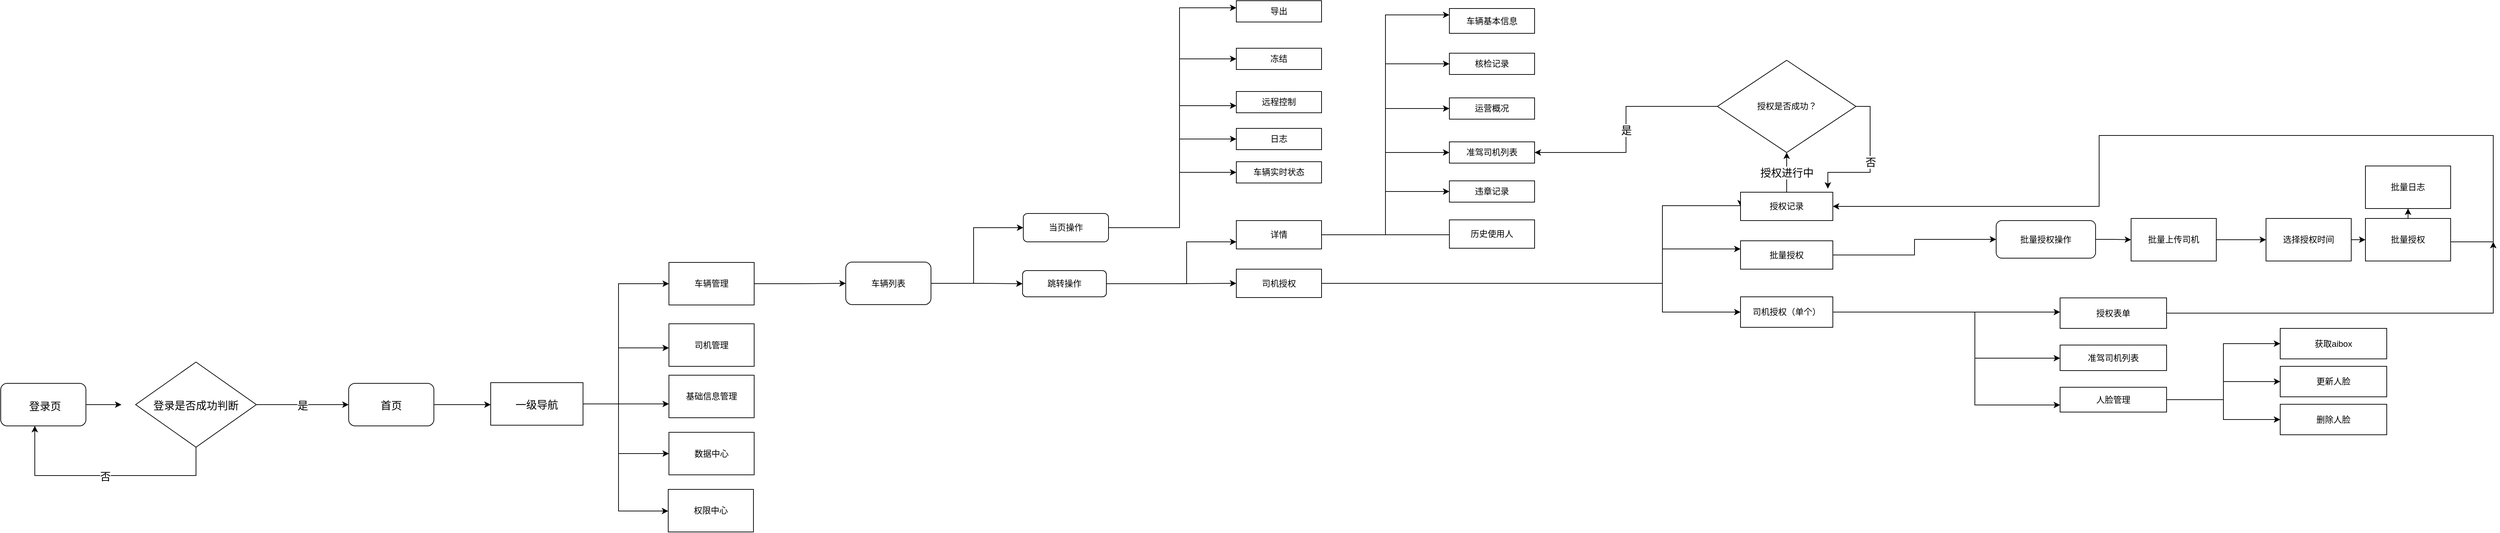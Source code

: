 <mxfile pages="1" version="11.2.8" type="github"><diagram id="k0laQKCGtBk9bXIj1Ipj" name="Page-1"><mxGraphModel dx="1408" dy="699" grid="1" gridSize="10" guides="1" tooltips="1" connect="1" arrows="1" fold="1" page="1" pageScale="1" pageWidth="4000" pageHeight="1169" math="0" shadow="0"><root><mxCell id="0"/><mxCell id="1" parent="0"/><mxCell id="FjoURHyReWSN31-3Hm74-12" value="" style="edgeStyle=orthogonalEdgeStyle;rounded=0;orthogonalLoop=1;jettySize=auto;html=1;fontSize=15;" parent="1" source="FjoURHyReWSN31-3Hm74-6" edge="1"><mxGeometry relative="1" as="geometry"><mxPoint x="270" y="609.5" as="targetPoint"/></mxGeometry></mxCell><mxCell id="FjoURHyReWSN31-3Hm74-6" value="" style="rounded=1;whiteSpace=wrap;html=1;" parent="1" vertex="1"><mxGeometry x="100" y="579.5" width="120" height="60" as="geometry"/></mxCell><mxCell id="FjoURHyReWSN31-3Hm74-7" value="登录页" style="text;html=1;fontSize=15;" parent="1" vertex="1"><mxGeometry x="138" y="596" width="40" height="25" as="geometry"/></mxCell><mxCell id="FjoURHyReWSN31-3Hm74-11" value="登录是否成功判断" style="rhombus;whiteSpace=wrap;html=1;fontSize=15;" parent="1" vertex="1"><mxGeometry x="290" y="549.5" width="170" height="120" as="geometry"/></mxCell><mxCell id="FjoURHyReWSN31-3Hm74-15" value="否" style="edgeStyle=orthogonalEdgeStyle;rounded=0;orthogonalLoop=1;jettySize=auto;html=1;exitX=0.5;exitY=1;exitDx=0;exitDy=0;fontSize=15;" parent="1" source="FjoURHyReWSN31-3Hm74-11" edge="1"><mxGeometry relative="1" as="geometry"><mxPoint x="148" y="639.5" as="targetPoint"/><Array as="points"><mxPoint x="375" y="709.5"/><mxPoint x="148" y="709.5"/></Array></mxGeometry></mxCell><mxCell id="wtXR2Ke20JIJjGcM48Gb-2" value="" style="edgeStyle=orthogonalEdgeStyle;rounded=0;orthogonalLoop=1;jettySize=auto;html=1;fontSize=15;" edge="1" parent="1" source="FjoURHyReWSN31-3Hm74-19"><mxGeometry relative="1" as="geometry"><mxPoint x="790" y="609.5" as="targetPoint"/></mxGeometry></mxCell><mxCell id="FjoURHyReWSN31-3Hm74-19" value="首页" style="rounded=1;whiteSpace=wrap;html=1;fontSize=15;" parent="1" vertex="1"><mxGeometry x="590" y="579.5" width="120" height="60" as="geometry"/></mxCell><mxCell id="FjoURHyReWSN31-3Hm74-23" value="是" style="edgeStyle=orthogonalEdgeStyle;rounded=0;orthogonalLoop=1;jettySize=auto;html=1;fontSize=15;" parent="1" source="FjoURHyReWSN31-3Hm74-11" target="FjoURHyReWSN31-3Hm74-19" edge="1"><mxGeometry relative="1" as="geometry"/></mxCell><mxCell id="wtXR2Ke20JIJjGcM48Gb-34" style="edgeStyle=orthogonalEdgeStyle;rounded=0;orthogonalLoop=1;jettySize=auto;html=1;exitX=1;exitY=0.5;exitDx=0;exitDy=0;fontSize=15;" edge="1" parent="1" source="wtXR2Ke20JIJjGcM48Gb-4" target="wtXR2Ke20JIJjGcM48Gb-49"><mxGeometry relative="1" as="geometry"><mxPoint x="1055" y="532.5" as="targetPoint"/><Array as="points"><mxPoint x="1000" y="608.5"/><mxPoint x="1000" y="608.5"/></Array></mxGeometry></mxCell><mxCell id="wtXR2Ke20JIJjGcM48Gb-36" style="edgeStyle=orthogonalEdgeStyle;rounded=0;orthogonalLoop=1;jettySize=auto;html=1;exitX=1;exitY=0.5;exitDx=0;exitDy=0;fontSize=15;" edge="1" parent="1" source="wtXR2Ke20JIJjGcM48Gb-4" target="wtXR2Ke20JIJjGcM48Gb-48"><mxGeometry relative="1" as="geometry"><mxPoint x="1055" y="479.5" as="targetPoint"/><Array as="points"><mxPoint x="970" y="608.5"/><mxPoint x="970" y="529.5"/></Array></mxGeometry></mxCell><mxCell id="wtXR2Ke20JIJjGcM48Gb-39" style="edgeStyle=orthogonalEdgeStyle;rounded=0;orthogonalLoop=1;jettySize=auto;html=1;exitX=1;exitY=0.5;exitDx=0;exitDy=0;fontSize=15;" edge="1" parent="1" source="wtXR2Ke20JIJjGcM48Gb-4" target="wtXR2Ke20JIJjGcM48Gb-46"><mxGeometry relative="1" as="geometry"><mxPoint x="1055" y="399.5" as="targetPoint"/><Array as="points"><mxPoint x="970" y="608.5"/></Array></mxGeometry></mxCell><mxCell id="wtXR2Ke20JIJjGcM48Gb-42" style="edgeStyle=orthogonalEdgeStyle;rounded=0;orthogonalLoop=1;jettySize=auto;html=1;exitX=1;exitY=0.5;exitDx=0;exitDy=0;fontSize=15;" edge="1" parent="1" source="wtXR2Ke20JIJjGcM48Gb-4" target="wtXR2Ke20JIJjGcM48Gb-50"><mxGeometry relative="1" as="geometry"><mxPoint x="1056" y="578.5" as="targetPoint"/><Array as="points"><mxPoint x="970" y="608.5"/><mxPoint x="970" y="678.5"/></Array></mxGeometry></mxCell><mxCell id="wtXR2Ke20JIJjGcM48Gb-44" style="edgeStyle=orthogonalEdgeStyle;rounded=0;orthogonalLoop=1;jettySize=auto;html=1;exitX=1;exitY=0.5;exitDx=0;exitDy=0;fontSize=15;" edge="1" parent="1" source="wtXR2Ke20JIJjGcM48Gb-4" target="wtXR2Ke20JIJjGcM48Gb-51"><mxGeometry relative="1" as="geometry"><mxPoint x="1055" y="639.5" as="targetPoint"/><Array as="points"><mxPoint x="970" y="608.5"/><mxPoint x="970" y="759.5"/></Array></mxGeometry></mxCell><mxCell id="wtXR2Ke20JIJjGcM48Gb-4" value="一级导航" style="rounded=0;whiteSpace=wrap;html=1;fontSize=15;" vertex="1" parent="1"><mxGeometry x="790" y="578.5" width="130" height="60" as="geometry"/></mxCell><mxCell id="wtXR2Ke20JIJjGcM48Gb-54" style="edgeStyle=orthogonalEdgeStyle;rounded=0;orthogonalLoop=1;jettySize=auto;html=1;exitX=1;exitY=0.5;exitDx=0;exitDy=0;fontSize=15;" edge="1" parent="1" source="wtXR2Ke20JIJjGcM48Gb-46" target="wtXR2Ke20JIJjGcM48Gb-55"><mxGeometry relative="1" as="geometry"><mxPoint x="1240" y="439.5" as="targetPoint"/></mxGeometry></mxCell><mxCell id="wtXR2Ke20JIJjGcM48Gb-46" value="车辆管理" style="rounded=0;whiteSpace=wrap;html=1;" vertex="1" parent="1"><mxGeometry x="1041" y="409" width="120" height="60" as="geometry"/></mxCell><mxCell id="wtXR2Ke20JIJjGcM48Gb-48" value="司机管理" style="rounded=0;whiteSpace=wrap;html=1;" vertex="1" parent="1"><mxGeometry x="1041" y="495.5" width="120" height="60" as="geometry"/></mxCell><mxCell id="wtXR2Ke20JIJjGcM48Gb-49" value="基础信息管理" style="rounded=0;whiteSpace=wrap;html=1;" vertex="1" parent="1"><mxGeometry x="1041" y="568" width="120" height="60" as="geometry"/></mxCell><mxCell id="wtXR2Ke20JIJjGcM48Gb-50" value="数据中心" style="rounded=0;whiteSpace=wrap;html=1;" vertex="1" parent="1"><mxGeometry x="1041" y="648.5" width="120" height="60" as="geometry"/></mxCell><mxCell id="wtXR2Ke20JIJjGcM48Gb-51" value="权限中心" style="rounded=0;whiteSpace=wrap;html=1;" vertex="1" parent="1"><mxGeometry x="1040" y="729" width="120" height="60" as="geometry"/></mxCell><mxCell id="wtXR2Ke20JIJjGcM48Gb-56" style="edgeStyle=orthogonalEdgeStyle;rounded=0;orthogonalLoop=1;jettySize=auto;html=1;exitX=1;exitY=0.5;exitDx=0;exitDy=0;fontSize=15;" edge="1" parent="1" source="wtXR2Ke20JIJjGcM48Gb-55" target="wtXR2Ke20JIJjGcM48Gb-57"><mxGeometry relative="1" as="geometry"><mxPoint x="1520" y="350" as="targetPoint"/><Array as="points"><mxPoint x="1470" y="439"/><mxPoint x="1470" y="360"/></Array></mxGeometry></mxCell><mxCell id="wtXR2Ke20JIJjGcM48Gb-58" style="edgeStyle=orthogonalEdgeStyle;rounded=0;orthogonalLoop=1;jettySize=auto;html=1;exitX=1;exitY=0.5;exitDx=0;exitDy=0;fontSize=15;" edge="1" parent="1" source="wtXR2Ke20JIJjGcM48Gb-55" target="wtXR2Ke20JIJjGcM48Gb-59"><mxGeometry relative="1" as="geometry"><mxPoint x="1550" y="470" as="targetPoint"/></mxGeometry></mxCell><mxCell id="wtXR2Ke20JIJjGcM48Gb-55" value="车辆列表" style="rounded=1;whiteSpace=wrap;html=1;" vertex="1" parent="1"><mxGeometry x="1290" y="408.5" width="120" height="60" as="geometry"/></mxCell><mxCell id="wtXR2Ke20JIJjGcM48Gb-60" style="edgeStyle=orthogonalEdgeStyle;rounded=0;orthogonalLoop=1;jettySize=auto;html=1;exitX=1;exitY=0.5;exitDx=0;exitDy=0;fontSize=15;" edge="1" parent="1" source="wtXR2Ke20JIJjGcM48Gb-57" target="wtXR2Ke20JIJjGcM48Gb-62"><mxGeometry relative="1" as="geometry"><mxPoint x="1800" y="210" as="targetPoint"/><Array as="points"><mxPoint x="1760" y="360"/><mxPoint x="1760" y="50"/></Array></mxGeometry></mxCell><mxCell id="wtXR2Ke20JIJjGcM48Gb-61" style="edgeStyle=orthogonalEdgeStyle;rounded=0;orthogonalLoop=1;jettySize=auto;html=1;exitX=1;exitY=0.5;exitDx=0;exitDy=0;fontSize=15;" edge="1" parent="1" source="wtXR2Ke20JIJjGcM48Gb-57" target="wtXR2Ke20JIJjGcM48Gb-70"><mxGeometry relative="1" as="geometry"><mxPoint x="1820" y="180" as="targetPoint"/><Array as="points"><mxPoint x="1760" y="360"/><mxPoint x="1760" y="122"/></Array></mxGeometry></mxCell><mxCell id="wtXR2Ke20JIJjGcM48Gb-64" style="edgeStyle=orthogonalEdgeStyle;rounded=0;orthogonalLoop=1;jettySize=auto;html=1;exitX=1;exitY=0.5;exitDx=0;exitDy=0;fontSize=15;" edge="1" parent="1" source="wtXR2Ke20JIJjGcM48Gb-57" target="wtXR2Ke20JIJjGcM48Gb-73"><mxGeometry relative="1" as="geometry"><mxPoint x="1820" y="243" as="targetPoint"/><Array as="points"><mxPoint x="1760" y="360"/><mxPoint x="1760" y="188"/></Array></mxGeometry></mxCell><mxCell id="wtXR2Ke20JIJjGcM48Gb-66" style="edgeStyle=orthogonalEdgeStyle;rounded=0;orthogonalLoop=1;jettySize=auto;html=1;exitX=1;exitY=0.5;exitDx=0;exitDy=0;fontSize=15;entryX=0;entryY=0.5;entryDx=0;entryDy=0;" edge="1" parent="1" source="wtXR2Ke20JIJjGcM48Gb-57" target="wtXR2Ke20JIJjGcM48Gb-74"><mxGeometry relative="1" as="geometry"><mxPoint x="1820" y="330" as="targetPoint"/><Array as="points"><mxPoint x="1760" y="360"/><mxPoint x="1760" y="235"/></Array></mxGeometry></mxCell><mxCell id="wtXR2Ke20JIJjGcM48Gb-68" style="edgeStyle=orthogonalEdgeStyle;rounded=0;orthogonalLoop=1;jettySize=auto;html=1;exitX=1;exitY=0.5;exitDx=0;exitDy=0;fontSize=15;" edge="1" parent="1" source="wtXR2Ke20JIJjGcM48Gb-57" target="wtXR2Ke20JIJjGcM48Gb-75"><mxGeometry relative="1" as="geometry"><mxPoint x="1820" y="400" as="targetPoint"/><Array as="points"><mxPoint x="1760" y="360"/><mxPoint x="1760" y="282"/></Array></mxGeometry></mxCell><mxCell id="wtXR2Ke20JIJjGcM48Gb-57" value="当页操作" style="rounded=1;whiteSpace=wrap;html=1;" vertex="1" parent="1"><mxGeometry x="1540" y="340" width="120" height="40" as="geometry"/></mxCell><mxCell id="wtXR2Ke20JIJjGcM48Gb-76" style="edgeStyle=orthogonalEdgeStyle;rounded=0;orthogonalLoop=1;jettySize=auto;html=1;exitX=1;exitY=0.5;exitDx=0;exitDy=0;fontSize=15;" edge="1" parent="1" source="wtXR2Ke20JIJjGcM48Gb-59" target="wtXR2Ke20JIJjGcM48Gb-77"><mxGeometry relative="1" as="geometry"><mxPoint x="1850" y="390" as="targetPoint"/><Array as="points"><mxPoint x="1770" y="439"/><mxPoint x="1770" y="380"/></Array></mxGeometry></mxCell><mxCell id="wtXR2Ke20JIJjGcM48Gb-78" style="edgeStyle=orthogonalEdgeStyle;rounded=0;orthogonalLoop=1;jettySize=auto;html=1;exitX=1;exitY=0.5;exitDx=0;exitDy=0;fontSize=15;" edge="1" parent="1" source="wtXR2Ke20JIJjGcM48Gb-59" target="wtXR2Ke20JIJjGcM48Gb-80"><mxGeometry relative="1" as="geometry"><mxPoint x="1810" y="439" as="targetPoint"/><Array as="points"/></mxGeometry></mxCell><mxCell id="wtXR2Ke20JIJjGcM48Gb-59" value="跳转操作" style="rounded=1;whiteSpace=wrap;html=1;" vertex="1" parent="1"><mxGeometry x="1539" y="420.5" width="118" height="37" as="geometry"/></mxCell><mxCell id="wtXR2Ke20JIJjGcM48Gb-62" value="导出" style="rounded=0;whiteSpace=wrap;html=1;" vertex="1" parent="1"><mxGeometry x="1840" y="40" width="120" height="30" as="geometry"/></mxCell><mxCell id="wtXR2Ke20JIJjGcM48Gb-70" value="冻结" style="rounded=0;whiteSpace=wrap;html=1;" vertex="1" parent="1"><mxGeometry x="1840" y="107" width="120" height="30" as="geometry"/></mxCell><mxCell id="wtXR2Ke20JIJjGcM48Gb-73" value="远程控制" style="rounded=0;whiteSpace=wrap;html=1;" vertex="1" parent="1"><mxGeometry x="1840" y="168" width="120" height="30" as="geometry"/></mxCell><mxCell id="wtXR2Ke20JIJjGcM48Gb-74" value="日志" style="rounded=0;whiteSpace=wrap;html=1;" vertex="1" parent="1"><mxGeometry x="1840" y="220" width="120" height="30" as="geometry"/></mxCell><mxCell id="wtXR2Ke20JIJjGcM48Gb-75" value="车辆实时状态" style="rounded=0;whiteSpace=wrap;html=1;" vertex="1" parent="1"><mxGeometry x="1840" y="267" width="120" height="30" as="geometry"/></mxCell><mxCell id="wtXR2Ke20JIJjGcM48Gb-90" style="edgeStyle=orthogonalEdgeStyle;rounded=0;orthogonalLoop=1;jettySize=auto;html=1;exitX=1;exitY=0.5;exitDx=0;exitDy=0;entryX=0;entryY=0.5;entryDx=0;entryDy=0;fontSize=15;" edge="1" parent="1" source="wtXR2Ke20JIJjGcM48Gb-77" target="wtXR2Ke20JIJjGcM48Gb-85"><mxGeometry relative="1" as="geometry"/></mxCell><mxCell id="wtXR2Ke20JIJjGcM48Gb-91" style="edgeStyle=orthogonalEdgeStyle;rounded=0;orthogonalLoop=1;jettySize=auto;html=1;exitX=1;exitY=0.5;exitDx=0;exitDy=0;entryX=0;entryY=0.5;entryDx=0;entryDy=0;fontSize=15;" edge="1" parent="1" source="wtXR2Ke20JIJjGcM48Gb-77" target="wtXR2Ke20JIJjGcM48Gb-86"><mxGeometry relative="1" as="geometry"/></mxCell><mxCell id="wtXR2Ke20JIJjGcM48Gb-92" style="edgeStyle=orthogonalEdgeStyle;rounded=0;orthogonalLoop=1;jettySize=auto;html=1;exitX=1;exitY=0.5;exitDx=0;exitDy=0;entryX=0;entryY=0.5;entryDx=0;entryDy=0;fontSize=15;" edge="1" parent="1" source="wtXR2Ke20JIJjGcM48Gb-77" target="wtXR2Ke20JIJjGcM48Gb-87"><mxGeometry relative="1" as="geometry"/></mxCell><mxCell id="wtXR2Ke20JIJjGcM48Gb-93" style="edgeStyle=orthogonalEdgeStyle;rounded=0;orthogonalLoop=1;jettySize=auto;html=1;exitX=1;exitY=0.5;exitDx=0;exitDy=0;entryX=0;entryY=0.5;entryDx=0;entryDy=0;fontSize=15;" edge="1" parent="1" source="wtXR2Ke20JIJjGcM48Gb-77" target="wtXR2Ke20JIJjGcM48Gb-88"><mxGeometry relative="1" as="geometry"/></mxCell><mxCell id="wtXR2Ke20JIJjGcM48Gb-96" style="edgeStyle=orthogonalEdgeStyle;rounded=0;orthogonalLoop=1;jettySize=auto;html=1;exitX=1;exitY=0.5;exitDx=0;exitDy=0;fontSize=15;" edge="1" parent="1" source="wtXR2Ke20JIJjGcM48Gb-77" target="wtXR2Ke20JIJjGcM48Gb-97"><mxGeometry relative="1" as="geometry"><mxPoint x="2200" y="60" as="targetPoint"/><Array as="points"><mxPoint x="2050" y="370"/><mxPoint x="2050" y="60"/></Array></mxGeometry></mxCell><mxCell id="wtXR2Ke20JIJjGcM48Gb-100" style="edgeStyle=orthogonalEdgeStyle;rounded=0;orthogonalLoop=1;jettySize=auto;html=1;exitX=1;exitY=0.5;exitDx=0;exitDy=0;entryX=0.083;entryY=0.5;entryDx=0;entryDy=0;entryPerimeter=0;fontSize=15;" edge="1" parent="1" source="wtXR2Ke20JIJjGcM48Gb-77" target="wtXR2Ke20JIJjGcM48Gb-89"><mxGeometry relative="1" as="geometry"><Array as="points"><mxPoint x="2230" y="370"/></Array></mxGeometry></mxCell><mxCell id="wtXR2Ke20JIJjGcM48Gb-77" value="详情" style="rounded=0;whiteSpace=wrap;html=1;" vertex="1" parent="1"><mxGeometry x="1840" y="350" width="120" height="40" as="geometry"/></mxCell><mxCell id="wtXR2Ke20JIJjGcM48Gb-101" style="edgeStyle=orthogonalEdgeStyle;rounded=0;orthogonalLoop=1;jettySize=auto;html=1;exitX=1;exitY=0.5;exitDx=0;exitDy=0;fontSize=15;" edge="1" parent="1" source="wtXR2Ke20JIJjGcM48Gb-80" target="wtXR2Ke20JIJjGcM48Gb-102"><mxGeometry relative="1" as="geometry"><mxPoint x="2370" y="410" as="targetPoint"/><Array as="points"><mxPoint x="2440" y="439"/><mxPoint x="2440" y="390"/></Array></mxGeometry></mxCell><mxCell id="wtXR2Ke20JIJjGcM48Gb-103" style="edgeStyle=orthogonalEdgeStyle;rounded=0;orthogonalLoop=1;jettySize=auto;html=1;exitX=1;exitY=0.5;exitDx=0;exitDy=0;fontSize=15;entryX=0;entryY=0.5;entryDx=0;entryDy=0;" edge="1" parent="1" source="wtXR2Ke20JIJjGcM48Gb-80" target="wtXR2Ke20JIJjGcM48Gb-110"><mxGeometry relative="1" as="geometry"><mxPoint x="2730" y="429" as="targetPoint"/><Array as="points"><mxPoint x="2440" y="439"/><mxPoint x="2440" y="329"/></Array></mxGeometry></mxCell><mxCell id="wtXR2Ke20JIJjGcM48Gb-105" style="edgeStyle=orthogonalEdgeStyle;rounded=0;orthogonalLoop=1;jettySize=auto;html=1;exitX=1;exitY=0.5;exitDx=0;exitDy=0;fontSize=15;entryX=0;entryY=0.5;entryDx=0;entryDy=0;" edge="1" parent="1" source="wtXR2Ke20JIJjGcM48Gb-80" target="wtXR2Ke20JIJjGcM48Gb-108"><mxGeometry relative="1" as="geometry"><mxPoint x="2550" y="499" as="targetPoint"/><Array as="points"><mxPoint x="2440" y="439"/><mxPoint x="2440" y="479"/></Array></mxGeometry></mxCell><mxCell id="wtXR2Ke20JIJjGcM48Gb-80" value="司机授权" style="rounded=0;whiteSpace=wrap;html=1;" vertex="1" parent="1"><mxGeometry x="1840" y="418.5" width="120" height="40" as="geometry"/></mxCell><mxCell id="wtXR2Ke20JIJjGcM48Gb-85" value="核检记录" style="rounded=0;whiteSpace=wrap;html=1;" vertex="1" parent="1"><mxGeometry x="2140" y="114" width="120" height="30" as="geometry"/></mxCell><mxCell id="wtXR2Ke20JIJjGcM48Gb-86" value="运营概况" style="rounded=0;whiteSpace=wrap;html=1;" vertex="1" parent="1"><mxGeometry x="2140" y="177" width="120" height="30" as="geometry"/></mxCell><mxCell id="wtXR2Ke20JIJjGcM48Gb-87" value="准驾司机列表" style="rounded=0;whiteSpace=wrap;html=1;" vertex="1" parent="1"><mxGeometry x="2140" y="239" width="120" height="30" as="geometry"/></mxCell><mxCell id="wtXR2Ke20JIJjGcM48Gb-88" value="违章记录" style="rounded=0;whiteSpace=wrap;html=1;" vertex="1" parent="1"><mxGeometry x="2140" y="294" width="120" height="30" as="geometry"/></mxCell><mxCell id="wtXR2Ke20JIJjGcM48Gb-89" value="历史使用人" style="rounded=0;whiteSpace=wrap;html=1;" vertex="1" parent="1"><mxGeometry x="2140" y="349" width="120" height="40" as="geometry"/></mxCell><mxCell id="wtXR2Ke20JIJjGcM48Gb-97" value="&lt;span style=&quot;white-space: normal&quot;&gt;车辆基本信息&lt;/span&gt;" style="rounded=0;whiteSpace=wrap;html=1;" vertex="1" parent="1"><mxGeometry x="2140" y="51" width="120" height="35" as="geometry"/></mxCell><mxCell id="wtXR2Ke20JIJjGcM48Gb-111" style="edgeStyle=orthogonalEdgeStyle;rounded=0;orthogonalLoop=1;jettySize=auto;html=1;exitX=1;exitY=0.5;exitDx=0;exitDy=0;fontSize=15;" edge="1" parent="1" source="wtXR2Ke20JIJjGcM48Gb-102" target="wtXR2Ke20JIJjGcM48Gb-112"><mxGeometry relative="1" as="geometry"><mxPoint x="2980" y="310" as="targetPoint"/></mxGeometry></mxCell><mxCell id="wtXR2Ke20JIJjGcM48Gb-102" value="批量授权" style="rounded=0;whiteSpace=wrap;html=1;" vertex="1" parent="1"><mxGeometry x="2550" y="378.5" width="130" height="40" as="geometry"/></mxCell><mxCell id="wtXR2Ke20JIJjGcM48Gb-123" style="edgeStyle=orthogonalEdgeStyle;rounded=0;orthogonalLoop=1;jettySize=auto;html=1;exitX=1;exitY=0.5;exitDx=0;exitDy=0;fontSize=15;" edge="1" parent="1" source="wtXR2Ke20JIJjGcM48Gb-108" target="wtXR2Ke20JIJjGcM48Gb-124"><mxGeometry relative="1" as="geometry"><mxPoint x="2820" y="479" as="targetPoint"/><Array as="points"><mxPoint x="2960" y="479"/><mxPoint x="2960" y="479"/></Array></mxGeometry></mxCell><mxCell id="wtXR2Ke20JIJjGcM48Gb-128" style="edgeStyle=orthogonalEdgeStyle;rounded=0;orthogonalLoop=1;jettySize=auto;html=1;exitX=1;exitY=0.5;exitDx=0;exitDy=0;fontSize=15;" edge="1" parent="1" source="wtXR2Ke20JIJjGcM48Gb-108" target="wtXR2Ke20JIJjGcM48Gb-129"><mxGeometry relative="1" as="geometry"><mxPoint x="2960" y="600" as="targetPoint"/><Array as="points"><mxPoint x="2880" y="479"/><mxPoint x="2880" y="544"/></Array></mxGeometry></mxCell><mxCell id="wtXR2Ke20JIJjGcM48Gb-130" style="edgeStyle=orthogonalEdgeStyle;rounded=0;orthogonalLoop=1;jettySize=auto;html=1;exitX=1;exitY=0.5;exitDx=0;exitDy=0;fontSize=15;" edge="1" parent="1" source="wtXR2Ke20JIJjGcM48Gb-108" target="wtXR2Ke20JIJjGcM48Gb-131"><mxGeometry relative="1" as="geometry"><mxPoint x="3080" y="640" as="targetPoint"/><Array as="points"><mxPoint x="2880" y="479"/><mxPoint x="2880" y="610"/><mxPoint x="3080" y="610"/></Array></mxGeometry></mxCell><mxCell id="wtXR2Ke20JIJjGcM48Gb-108" value="司机授权（单个）" style="rounded=0;whiteSpace=wrap;html=1;" vertex="1" parent="1"><mxGeometry x="2550" y="457.5" width="130" height="43" as="geometry"/></mxCell><mxCell id="wtXR2Ke20JIJjGcM48Gb-110" value="授权记录" style="rounded=0;whiteSpace=wrap;html=1;" vertex="1" parent="1"><mxGeometry x="2550" y="310" width="130" height="40" as="geometry"/></mxCell><mxCell id="wtXR2Ke20JIJjGcM48Gb-114" style="edgeStyle=orthogonalEdgeStyle;rounded=0;orthogonalLoop=1;jettySize=auto;html=1;exitX=1;exitY=0.5;exitDx=0;exitDy=0;fontSize=15;" edge="1" parent="1" source="wtXR2Ke20JIJjGcM48Gb-112" target="wtXR2Ke20JIJjGcM48Gb-115"><mxGeometry relative="1" as="geometry"><mxPoint x="3160" y="377" as="targetPoint"/></mxGeometry></mxCell><mxCell id="wtXR2Ke20JIJjGcM48Gb-112" value="批量授权操作" style="rounded=1;whiteSpace=wrap;html=1;" vertex="1" parent="1"><mxGeometry x="2910" y="350" width="140" height="53" as="geometry"/></mxCell><mxCell id="wtXR2Ke20JIJjGcM48Gb-116" style="edgeStyle=orthogonalEdgeStyle;rounded=0;orthogonalLoop=1;jettySize=auto;html=1;exitX=1;exitY=0.5;exitDx=0;exitDy=0;fontSize=15;" edge="1" parent="1" source="wtXR2Ke20JIJjGcM48Gb-115" target="wtXR2Ke20JIJjGcM48Gb-117"><mxGeometry relative="1" as="geometry"><mxPoint x="3290" y="377" as="targetPoint"/></mxGeometry></mxCell><mxCell id="wtXR2Ke20JIJjGcM48Gb-115" value="批量上传司机" style="rounded=0;whiteSpace=wrap;html=1;" vertex="1" parent="1"><mxGeometry x="3100" y="347" width="120" height="60" as="geometry"/></mxCell><mxCell id="wtXR2Ke20JIJjGcM48Gb-118" style="edgeStyle=orthogonalEdgeStyle;rounded=0;orthogonalLoop=1;jettySize=auto;html=1;exitX=1;exitY=0.5;exitDx=0;exitDy=0;fontSize=15;" edge="1" parent="1" source="wtXR2Ke20JIJjGcM48Gb-117" target="wtXR2Ke20JIJjGcM48Gb-119"><mxGeometry relative="1" as="geometry"><mxPoint x="3450" y="377" as="targetPoint"/></mxGeometry></mxCell><mxCell id="wtXR2Ke20JIJjGcM48Gb-117" value="选择授权时间" style="rounded=0;whiteSpace=wrap;html=1;" vertex="1" parent="1"><mxGeometry x="3290" y="347" width="120" height="60" as="geometry"/></mxCell><mxCell id="wtXR2Ke20JIJjGcM48Gb-120" style="edgeStyle=orthogonalEdgeStyle;rounded=0;orthogonalLoop=1;jettySize=auto;html=1;exitX=0.5;exitY=0;exitDx=0;exitDy=0;fontSize=15;" edge="1" parent="1" source="wtXR2Ke20JIJjGcM48Gb-119" target="wtXR2Ke20JIJjGcM48Gb-121"><mxGeometry relative="1" as="geometry"><mxPoint x="3490" y="303" as="targetPoint"/></mxGeometry></mxCell><mxCell id="wtXR2Ke20JIJjGcM48Gb-122" style="edgeStyle=orthogonalEdgeStyle;rounded=0;orthogonalLoop=1;jettySize=auto;html=1;exitX=0.5;exitY=1;exitDx=0;exitDy=0;entryX=1;entryY=0.5;entryDx=0;entryDy=0;fontSize=15;" edge="1" parent="1" source="wtXR2Ke20JIJjGcM48Gb-119" target="wtXR2Ke20JIJjGcM48Gb-110"><mxGeometry relative="1" as="geometry"><Array as="points"><mxPoint x="3490" y="380"/><mxPoint x="3610" y="380"/><mxPoint x="3610" y="230"/><mxPoint x="3055" y="230"/><mxPoint x="3055" y="330"/></Array></mxGeometry></mxCell><mxCell id="wtXR2Ke20JIJjGcM48Gb-119" value="批量授权" style="rounded=0;whiteSpace=wrap;html=1;" vertex="1" parent="1"><mxGeometry x="3430" y="347" width="120" height="60" as="geometry"/></mxCell><mxCell id="wtXR2Ke20JIJjGcM48Gb-121" value="批量日志" style="rounded=0;whiteSpace=wrap;html=1;" vertex="1" parent="1"><mxGeometry x="3430" y="273" width="120" height="60" as="geometry"/></mxCell><mxCell id="wtXR2Ke20JIJjGcM48Gb-145" style="edgeStyle=orthogonalEdgeStyle;rounded=0;orthogonalLoop=1;jettySize=auto;html=1;exitX=1;exitY=0.5;exitDx=0;exitDy=0;fontSize=15;" edge="1" parent="1" source="wtXR2Ke20JIJjGcM48Gb-124"><mxGeometry relative="1" as="geometry"><mxPoint x="3610" y="380" as="targetPoint"/><Array as="points"><mxPoint x="3610" y="481"/></Array></mxGeometry></mxCell><mxCell id="wtXR2Ke20JIJjGcM48Gb-124" value="授权表单" style="rounded=0;whiteSpace=wrap;html=1;" vertex="1" parent="1"><mxGeometry x="3000" y="459" width="150" height="43" as="geometry"/></mxCell><mxCell id="wtXR2Ke20JIJjGcM48Gb-129" value="准驾司机列表" style="rounded=0;whiteSpace=wrap;html=1;" vertex="1" parent="1"><mxGeometry x="3000" y="525.5" width="150" height="36" as="geometry"/></mxCell><mxCell id="wtXR2Ke20JIJjGcM48Gb-136" style="edgeStyle=orthogonalEdgeStyle;rounded=0;orthogonalLoop=1;jettySize=auto;html=1;exitX=1;exitY=0.5;exitDx=0;exitDy=0;fontSize=15;entryX=0;entryY=0.5;entryDx=0;entryDy=0;" edge="1" parent="1" source="wtXR2Ke20JIJjGcM48Gb-131" target="wtXR2Ke20JIJjGcM48Gb-139"><mxGeometry relative="1" as="geometry"><mxPoint x="3300" y="670" as="targetPoint"/><Array as="points"><mxPoint x="3230" y="603"/><mxPoint x="3230" y="631"/></Array></mxGeometry></mxCell><mxCell id="wtXR2Ke20JIJjGcM48Gb-143" style="edgeStyle=orthogonalEdgeStyle;rounded=0;orthogonalLoop=1;jettySize=auto;html=1;exitX=1;exitY=0.5;exitDx=0;exitDy=0;entryX=0;entryY=0.5;entryDx=0;entryDy=0;fontSize=15;" edge="1" parent="1" source="wtXR2Ke20JIJjGcM48Gb-131" target="wtXR2Ke20JIJjGcM48Gb-138"><mxGeometry relative="1" as="geometry"/></mxCell><mxCell id="wtXR2Ke20JIJjGcM48Gb-144" style="edgeStyle=orthogonalEdgeStyle;rounded=0;orthogonalLoop=1;jettySize=auto;html=1;exitX=1;exitY=0.5;exitDx=0;exitDy=0;fontSize=15;" edge="1" parent="1" source="wtXR2Ke20JIJjGcM48Gb-131" target="wtXR2Ke20JIJjGcM48Gb-140"><mxGeometry relative="1" as="geometry"/></mxCell><mxCell id="wtXR2Ke20JIJjGcM48Gb-131" value="人脸管理" style="rounded=0;whiteSpace=wrap;html=1;" vertex="1" parent="1"><mxGeometry x="3000" y="585" width="150" height="35" as="geometry"/></mxCell><mxCell id="wtXR2Ke20JIJjGcM48Gb-138" value="获取aibox" style="rounded=0;whiteSpace=wrap;html=1;" vertex="1" parent="1"><mxGeometry x="3310" y="502" width="150" height="43" as="geometry"/></mxCell><mxCell id="wtXR2Ke20JIJjGcM48Gb-139" value="删除人脸" style="rounded=0;whiteSpace=wrap;html=1;" vertex="1" parent="1"><mxGeometry x="3310" y="609" width="150" height="43" as="geometry"/></mxCell><mxCell id="wtXR2Ke20JIJjGcM48Gb-140" value="更新人脸" style="rounded=0;whiteSpace=wrap;html=1;" vertex="1" parent="1"><mxGeometry x="3310" y="555.5" width="150" height="43" as="geometry"/></mxCell><mxCell id="wtXR2Ke20JIJjGcM48Gb-147" value="授权是否成功？" style="rhombus;whiteSpace=wrap;html=1;" vertex="1" parent="1"><mxGeometry x="2517.5" y="124" width="195" height="130" as="geometry"/></mxCell><mxCell id="wtXR2Ke20JIJjGcM48Gb-148" value="是" style="edgeStyle=orthogonalEdgeStyle;rounded=0;orthogonalLoop=1;jettySize=auto;html=1;exitX=0;exitY=0.5;exitDx=0;exitDy=0;entryX=1;entryY=0.5;entryDx=0;entryDy=0;fontSize=15;" edge="1" parent="1" source="wtXR2Ke20JIJjGcM48Gb-147" target="wtXR2Ke20JIJjGcM48Gb-87"><mxGeometry relative="1" as="geometry"/></mxCell><mxCell id="wtXR2Ke20JIJjGcM48Gb-146" value="授权进行中" style="edgeStyle=orthogonalEdgeStyle;rounded=0;orthogonalLoop=1;jettySize=auto;html=1;exitX=0.5;exitY=0;exitDx=0;exitDy=0;fontSize=15;" edge="1" parent="1" source="wtXR2Ke20JIJjGcM48Gb-110" target="wtXR2Ke20JIJjGcM48Gb-147"><mxGeometry relative="1" as="geometry"><mxPoint x="2615" y="220" as="targetPoint"/></mxGeometry></mxCell><mxCell id="wtXR2Ke20JIJjGcM48Gb-151" value="否" style="edgeStyle=orthogonalEdgeStyle;rounded=0;orthogonalLoop=1;jettySize=auto;html=1;exitX=1;exitY=0.5;exitDx=0;exitDy=0;entryX=0.946;entryY=-0.125;entryDx=0;entryDy=0;entryPerimeter=0;fontSize=15;" edge="1" parent="1" source="wtXR2Ke20JIJjGcM48Gb-147" target="wtXR2Ke20JIJjGcM48Gb-110"><mxGeometry relative="1" as="geometry"/></mxCell></root></mxGraphModel></diagram></mxfile>